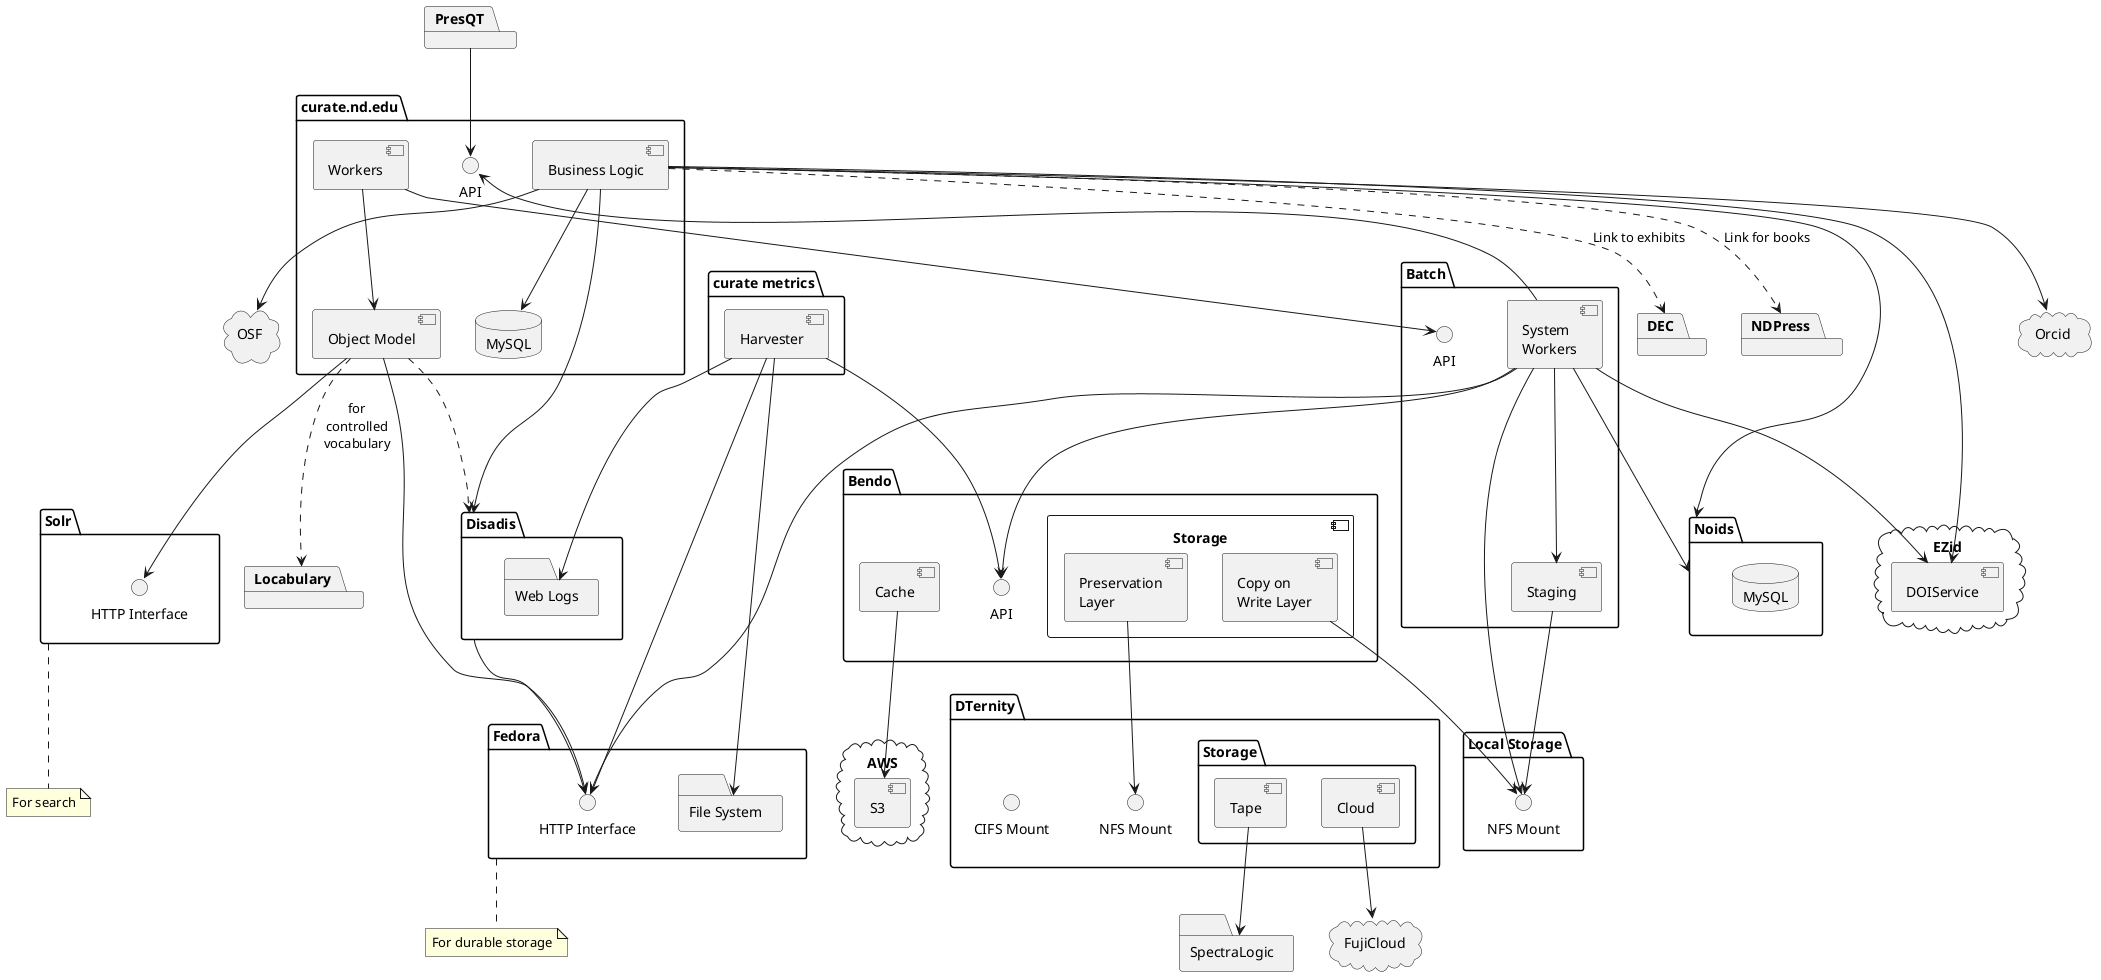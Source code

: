 # Render via PlantUML
# Generated via plantuml-preview (https://github.com/peele/plantuml-preview) in Atom
# package
# node
# folder
# frame
# cloud
# database
# interface
@startuml

package "curate.nd.edu" {
  component "Object Model" as CurateOM
  component "Workers" as CurateW
  component "Business Logic" as CurateBL
  database MySQL
  interface "API" as CurateAPI
  CurateW --> CurateOM
  CurateBL --> MySQL
}
package Disadis {
  folder "Web Logs" as WebLogs
}

cloud OSF
CurateBL --> OSF
cloud Orcid
CurateBL --> Orcid

package DEC
package NDPress
package Locabulary
package PresQT

PresQT --> CurateAPI

CurateOM ..> Disadis
CurateBL ..> DEC : Link to exhibits
CurateBL ..> NDPress : Link for books
CurateOM ..> Locabulary : "for\ncontrolled\nvocabulary"

package "Fedora" {
  interface "HTTP Interface" as FedoraHTTP
  folder "File System" as FedoraFS
}
note bottom of Fedora
  For durable storage
end note

package "Solr" {
  interface "HTTP Interface" as SolrHTTP
}
note bottom of Solr
  For search
end note

package "Batch" {
  interface API as BatchAPI
  component "System\nWorkers" as BatchWorkers
  component Staging as BatchStaging
  BatchWorkers --> BatchStaging
}

package "Bendo" {
  interface API as BendoAPI
  component Cache as BendoC
  component Storage {
    component "Copy on\nWrite Layer" as BendoCOW
    component "Preservation\nLayer" as BendoPL
  }
}

package "DTernity" {
  interface "NFS Mount" as DTernityNFSM
  interface "CIFS Mount" as DTernityCIFSM
  package "Storage" as DTernityStorage {
    component "Cloud" as DternityCS
    component "Tape" as DternityTS
  }
}

folder "Local Storage" {
  interface "NFS Mount" as LocalNFSMount
}

folder "SpectraLogic"

cloud "FujiCloud"

cloud AWS {
  component S3
}

cloud EZid {
  component DOIService as EZidDoiService
}
CurateBL --> EZidDoiService
BatchWorkers --> EZidDoiService

package Noids {
  database MySQL as MySQLNoids
}
CurateBL --> Noids
BatchWorkers --> Noids

package "curate metrics" {
  component "Harvester"
  Harvester --> WebLogs
  Harvester --> FedoraHTTP
  Harvester --> FedoraFS
  Harvester --> BendoAPI
}

BendoPL --> DTernityNFSM
CurateOM --> FedoraHTTP
CurateOM --> SolrHTTP
BatchWorkers --> CurateAPI
BendoCOW --> LocalNFSMount
DternityTS --> SpectraLogic
DternityCS --> FujiCloud
BendoC --> S3
CurateW --> BatchAPI
BatchWorkers --> BendoAPI
BatchWorkers --> FedoraHTTP
BatchWorkers --> LocalNFSMount
BatchStaging --> LocalNFSMount
Disadis --> FedoraHTTP
CurateBL --> Disadis
@enduml
